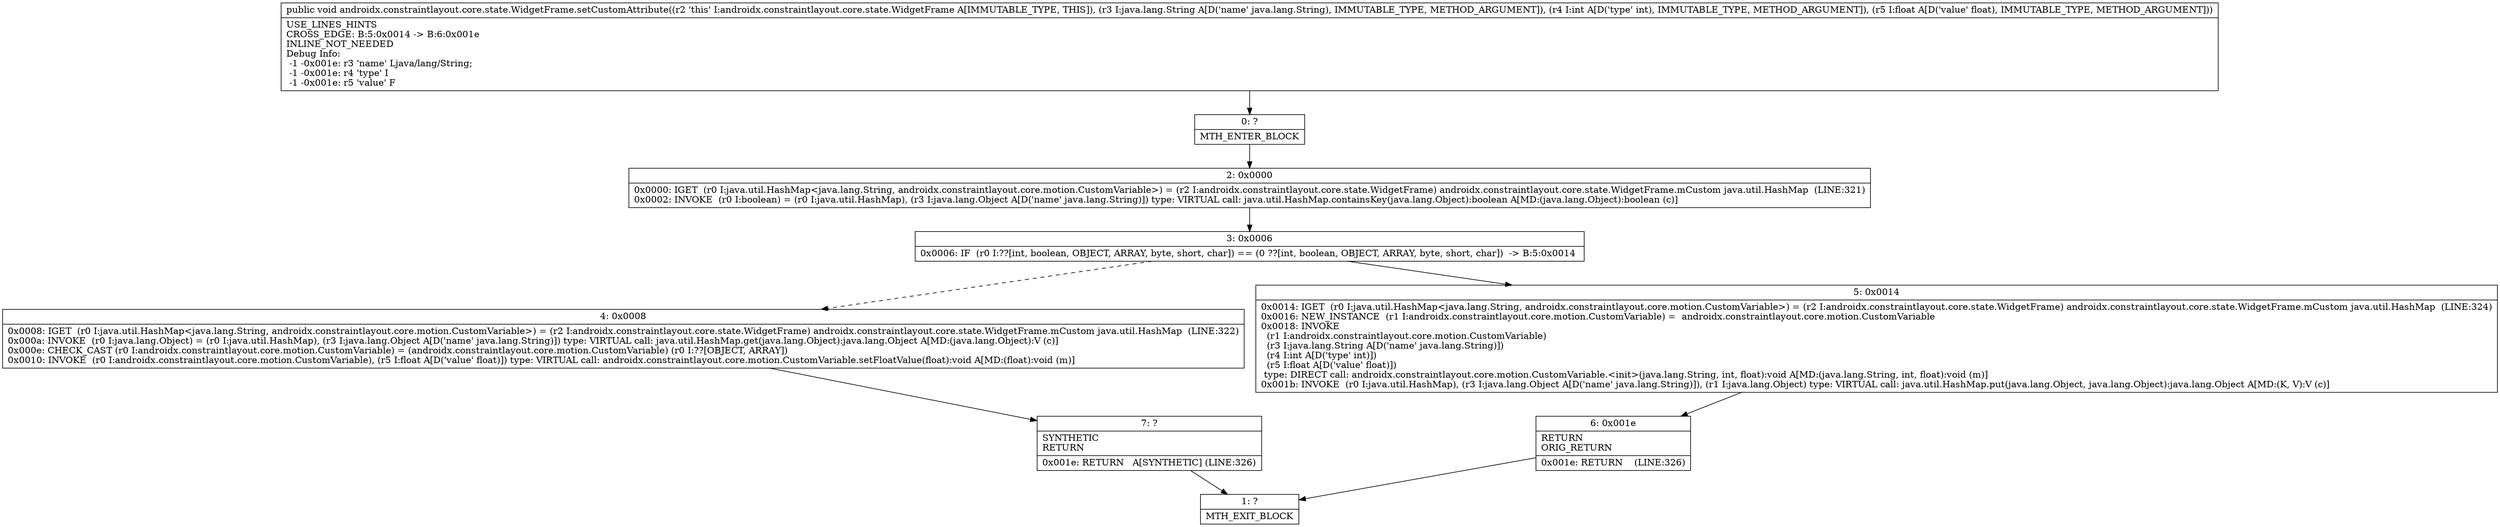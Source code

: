 digraph "CFG forandroidx.constraintlayout.core.state.WidgetFrame.setCustomAttribute(Ljava\/lang\/String;IF)V" {
Node_0 [shape=record,label="{0\:\ ?|MTH_ENTER_BLOCK\l}"];
Node_2 [shape=record,label="{2\:\ 0x0000|0x0000: IGET  (r0 I:java.util.HashMap\<java.lang.String, androidx.constraintlayout.core.motion.CustomVariable\>) = (r2 I:androidx.constraintlayout.core.state.WidgetFrame) androidx.constraintlayout.core.state.WidgetFrame.mCustom java.util.HashMap  (LINE:321)\l0x0002: INVOKE  (r0 I:boolean) = (r0 I:java.util.HashMap), (r3 I:java.lang.Object A[D('name' java.lang.String)]) type: VIRTUAL call: java.util.HashMap.containsKey(java.lang.Object):boolean A[MD:(java.lang.Object):boolean (c)]\l}"];
Node_3 [shape=record,label="{3\:\ 0x0006|0x0006: IF  (r0 I:??[int, boolean, OBJECT, ARRAY, byte, short, char]) == (0 ??[int, boolean, OBJECT, ARRAY, byte, short, char])  \-\> B:5:0x0014 \l}"];
Node_4 [shape=record,label="{4\:\ 0x0008|0x0008: IGET  (r0 I:java.util.HashMap\<java.lang.String, androidx.constraintlayout.core.motion.CustomVariable\>) = (r2 I:androidx.constraintlayout.core.state.WidgetFrame) androidx.constraintlayout.core.state.WidgetFrame.mCustom java.util.HashMap  (LINE:322)\l0x000a: INVOKE  (r0 I:java.lang.Object) = (r0 I:java.util.HashMap), (r3 I:java.lang.Object A[D('name' java.lang.String)]) type: VIRTUAL call: java.util.HashMap.get(java.lang.Object):java.lang.Object A[MD:(java.lang.Object):V (c)]\l0x000e: CHECK_CAST (r0 I:androidx.constraintlayout.core.motion.CustomVariable) = (androidx.constraintlayout.core.motion.CustomVariable) (r0 I:??[OBJECT, ARRAY]) \l0x0010: INVOKE  (r0 I:androidx.constraintlayout.core.motion.CustomVariable), (r5 I:float A[D('value' float)]) type: VIRTUAL call: androidx.constraintlayout.core.motion.CustomVariable.setFloatValue(float):void A[MD:(float):void (m)]\l}"];
Node_7 [shape=record,label="{7\:\ ?|SYNTHETIC\lRETURN\l|0x001e: RETURN   A[SYNTHETIC] (LINE:326)\l}"];
Node_1 [shape=record,label="{1\:\ ?|MTH_EXIT_BLOCK\l}"];
Node_5 [shape=record,label="{5\:\ 0x0014|0x0014: IGET  (r0 I:java.util.HashMap\<java.lang.String, androidx.constraintlayout.core.motion.CustomVariable\>) = (r2 I:androidx.constraintlayout.core.state.WidgetFrame) androidx.constraintlayout.core.state.WidgetFrame.mCustom java.util.HashMap  (LINE:324)\l0x0016: NEW_INSTANCE  (r1 I:androidx.constraintlayout.core.motion.CustomVariable) =  androidx.constraintlayout.core.motion.CustomVariable \l0x0018: INVOKE  \l  (r1 I:androidx.constraintlayout.core.motion.CustomVariable)\l  (r3 I:java.lang.String A[D('name' java.lang.String)])\l  (r4 I:int A[D('type' int)])\l  (r5 I:float A[D('value' float)])\l type: DIRECT call: androidx.constraintlayout.core.motion.CustomVariable.\<init\>(java.lang.String, int, float):void A[MD:(java.lang.String, int, float):void (m)]\l0x001b: INVOKE  (r0 I:java.util.HashMap), (r3 I:java.lang.Object A[D('name' java.lang.String)]), (r1 I:java.lang.Object) type: VIRTUAL call: java.util.HashMap.put(java.lang.Object, java.lang.Object):java.lang.Object A[MD:(K, V):V (c)]\l}"];
Node_6 [shape=record,label="{6\:\ 0x001e|RETURN\lORIG_RETURN\l|0x001e: RETURN    (LINE:326)\l}"];
MethodNode[shape=record,label="{public void androidx.constraintlayout.core.state.WidgetFrame.setCustomAttribute((r2 'this' I:androidx.constraintlayout.core.state.WidgetFrame A[IMMUTABLE_TYPE, THIS]), (r3 I:java.lang.String A[D('name' java.lang.String), IMMUTABLE_TYPE, METHOD_ARGUMENT]), (r4 I:int A[D('type' int), IMMUTABLE_TYPE, METHOD_ARGUMENT]), (r5 I:float A[D('value' float), IMMUTABLE_TYPE, METHOD_ARGUMENT]))  | USE_LINES_HINTS\lCROSS_EDGE: B:5:0x0014 \-\> B:6:0x001e\lINLINE_NOT_NEEDED\lDebug Info:\l  \-1 \-0x001e: r3 'name' Ljava\/lang\/String;\l  \-1 \-0x001e: r4 'type' I\l  \-1 \-0x001e: r5 'value' F\l}"];
MethodNode -> Node_0;Node_0 -> Node_2;
Node_2 -> Node_3;
Node_3 -> Node_4[style=dashed];
Node_3 -> Node_5;
Node_4 -> Node_7;
Node_7 -> Node_1;
Node_5 -> Node_6;
Node_6 -> Node_1;
}

